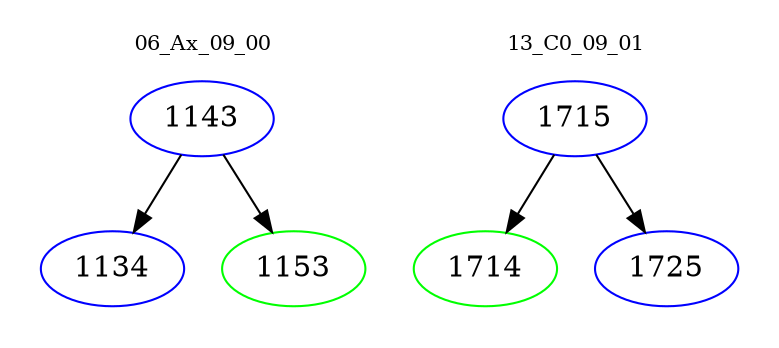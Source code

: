 digraph{
subgraph cluster_0 {
color = white
label = "06_Ax_09_00";
fontsize=10;
T0_1143 [label="1143", color="blue"]
T0_1143 -> T0_1134 [color="black"]
T0_1134 [label="1134", color="blue"]
T0_1143 -> T0_1153 [color="black"]
T0_1153 [label="1153", color="green"]
}
subgraph cluster_1 {
color = white
label = "13_C0_09_01";
fontsize=10;
T1_1715 [label="1715", color="blue"]
T1_1715 -> T1_1714 [color="black"]
T1_1714 [label="1714", color="green"]
T1_1715 -> T1_1725 [color="black"]
T1_1725 [label="1725", color="blue"]
}
}
